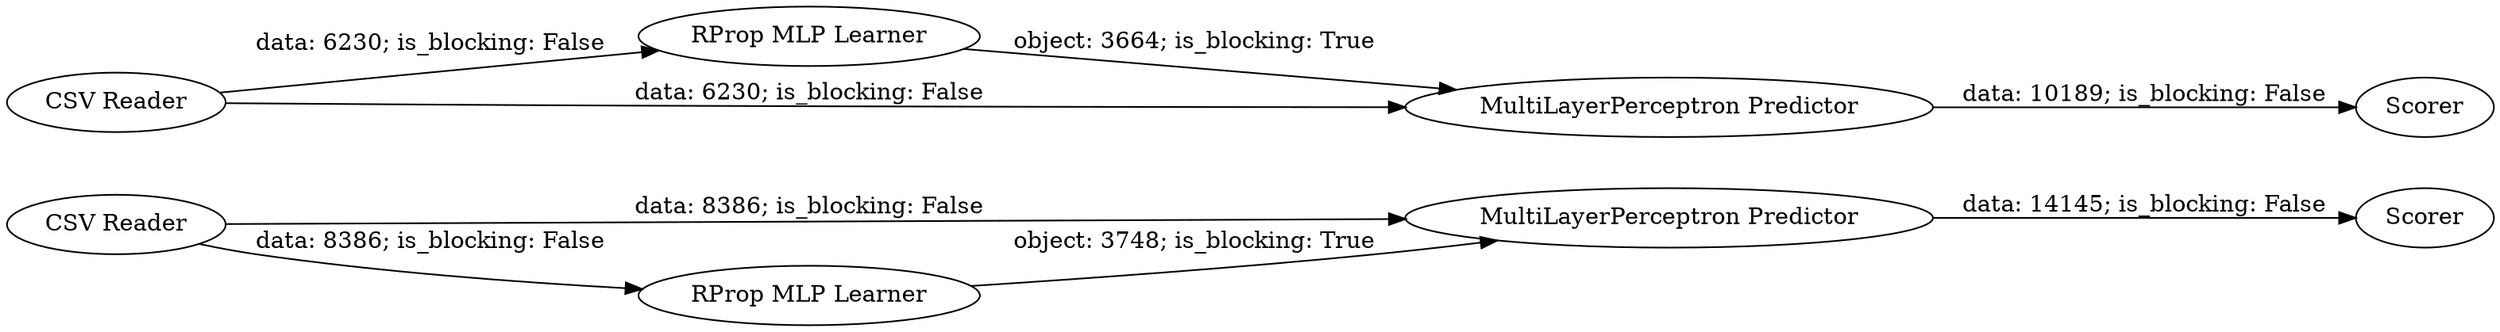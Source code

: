 digraph {
	"-2608256943868716390_4" [label="MultiLayerPerceptron Predictor"]
	"-2608256943868716390_5" [label=Scorer]
	"-2608256943868716390_8" [label="RProp MLP Learner"]
	"-2608256943868716390_3" [label="RProp MLP Learner"]
	"-2608256943868716390_6" [label="CSV Reader"]
	"-2608256943868716390_7" [label="MultiLayerPerceptron Predictor"]
	"-2608256943868716390_1" [label="CSV Reader"]
	"-2608256943868716390_9" [label=Scorer]
	"-2608256943868716390_4" -> "-2608256943868716390_5" [label="data: 14145; is_blocking: False"]
	"-2608256943868716390_1" -> "-2608256943868716390_4" [label="data: 8386; is_blocking: False"]
	"-2608256943868716390_6" -> "-2608256943868716390_8" [label="data: 6230; is_blocking: False"]
	"-2608256943868716390_3" -> "-2608256943868716390_4" [label="object: 3748; is_blocking: True"]
	"-2608256943868716390_6" -> "-2608256943868716390_7" [label="data: 6230; is_blocking: False"]
	"-2608256943868716390_7" -> "-2608256943868716390_9" [label="data: 10189; is_blocking: False"]
	"-2608256943868716390_8" -> "-2608256943868716390_7" [label="object: 3664; is_blocking: True"]
	"-2608256943868716390_1" -> "-2608256943868716390_3" [label="data: 8386; is_blocking: False"]
	rankdir=LR
}
